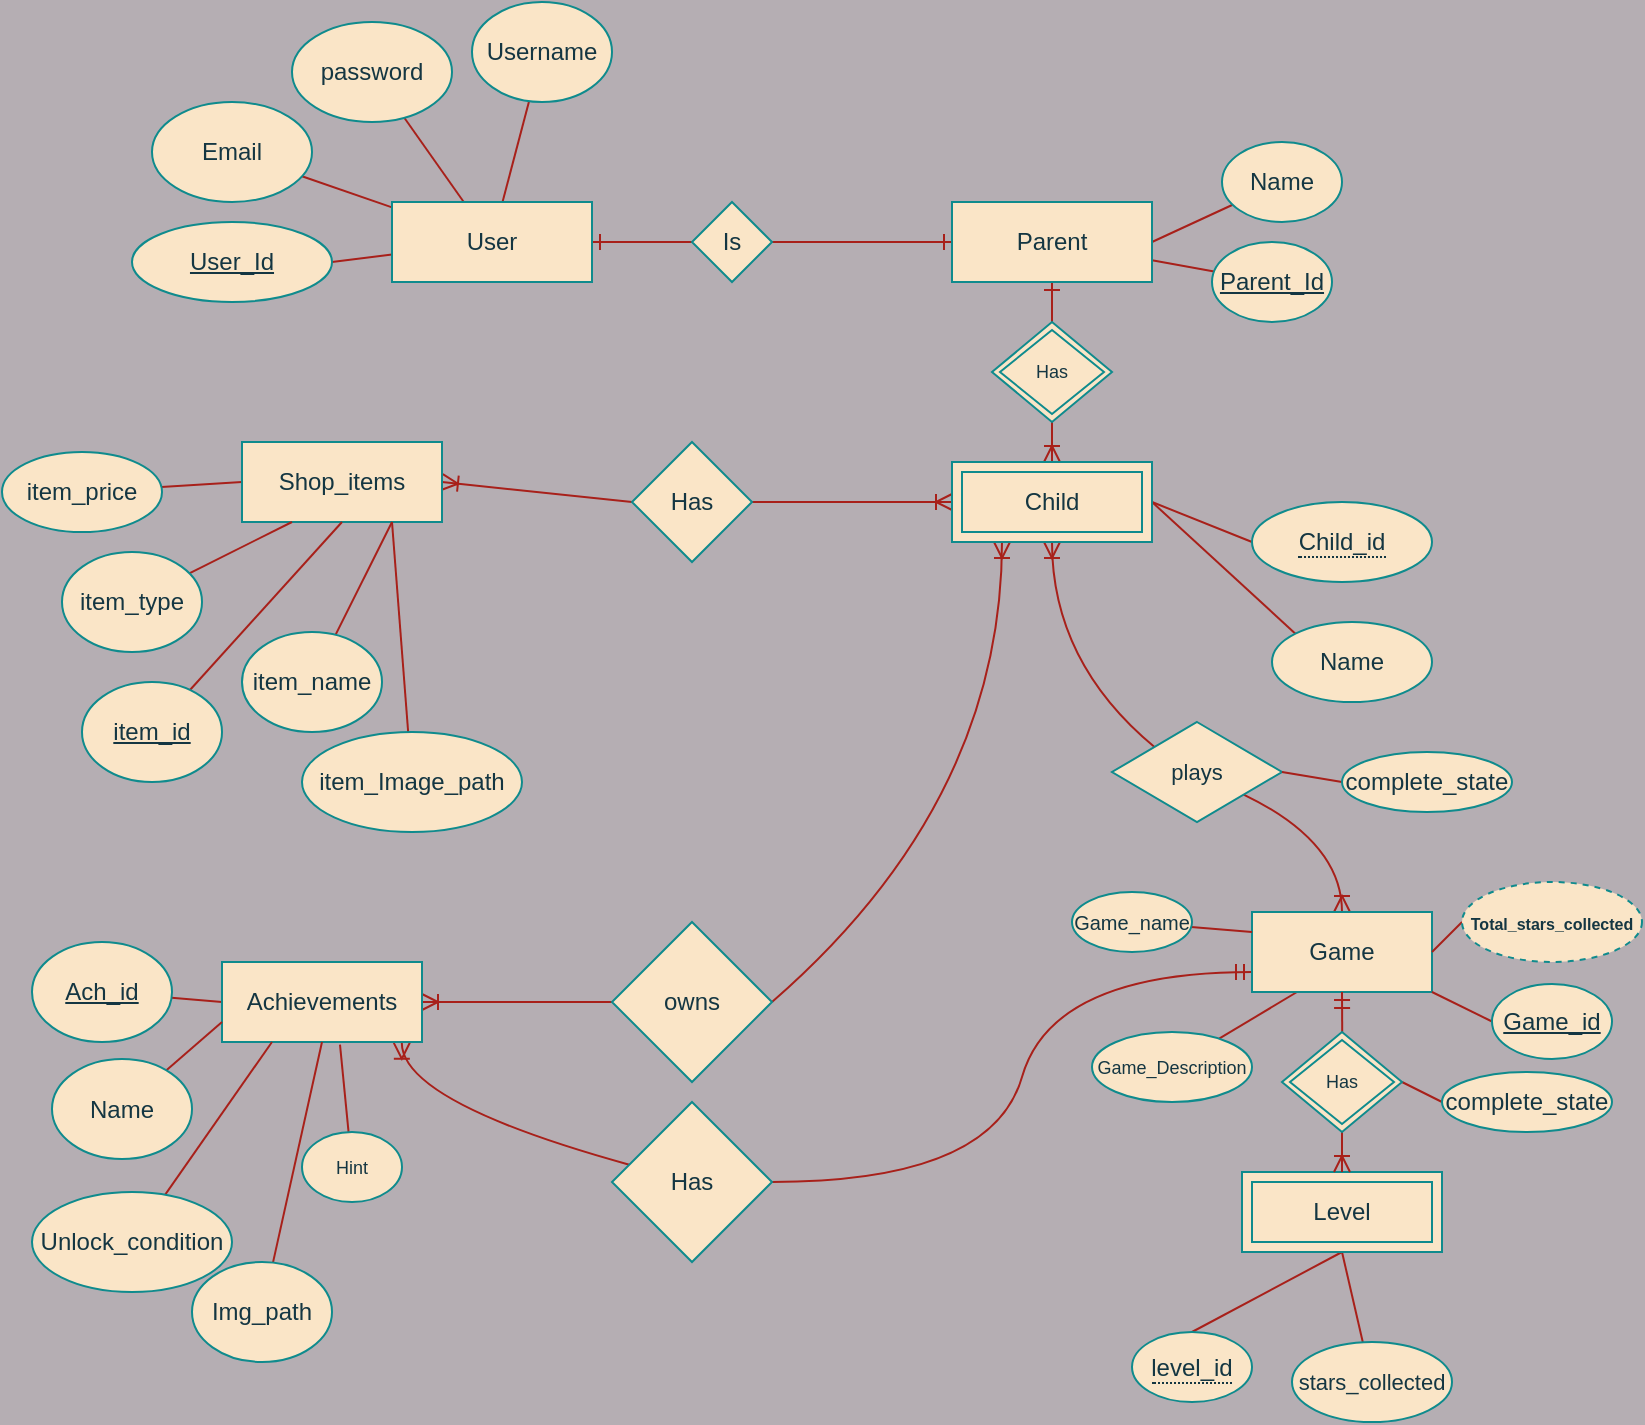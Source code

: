 <mxfile version="20.5.1" type="device"><diagram id="R2lEEEUBdFMjLlhIrx00" name="Page-1"><mxGraphModel dx="822" dy="913" grid="1" gridSize="10" guides="1" tooltips="1" connect="1" arrows="1" fold="1" page="1" pageScale="1" pageWidth="850" pageHeight="1100" background="#B5AEB3" math="0" shadow="0" extFonts="Permanent Marker^https://fonts.googleapis.com/css?family=Permanent+Marker"><root><mxCell id="0"/><mxCell id="1" parent="0"/><mxCell id="LrDNY6gh-SelrB8s0ldX-5" value="" style="rounded=0;orthogonalLoop=1;jettySize=auto;html=1;endArrow=none;endFill=0;labelBackgroundColor=#DAD2D8;strokeColor=#A8201A;fontColor=#143642;curved=1;" parent="1" source="LrDNY6gh-SelrB8s0ldX-3" target="LrDNY6gh-SelrB8s0ldX-4" edge="1"><mxGeometry relative="1" as="geometry"/></mxCell><mxCell id="LrDNY6gh-SelrB8s0ldX-8" value="" style="rounded=0;orthogonalLoop=1;jettySize=auto;html=1;endArrow=none;endFill=0;labelBackgroundColor=#DAD2D8;strokeColor=#A8201A;fontColor=#143642;curved=1;" parent="1" source="LrDNY6gh-SelrB8s0ldX-3" target="LrDNY6gh-SelrB8s0ldX-6" edge="1"><mxGeometry relative="1" as="geometry"/></mxCell><mxCell id="LrDNY6gh-SelrB8s0ldX-10" value="" style="rounded=0;orthogonalLoop=1;jettySize=auto;html=1;endArrow=none;endFill=0;labelBackgroundColor=#DAD2D8;strokeColor=#A8201A;fontColor=#143642;curved=1;" parent="1" source="LrDNY6gh-SelrB8s0ldX-3" target="LrDNY6gh-SelrB8s0ldX-9" edge="1"><mxGeometry relative="1" as="geometry"/></mxCell><mxCell id="LrDNY6gh-SelrB8s0ldX-12" value="" style="rounded=0;orthogonalLoop=1;jettySize=auto;html=1;exitX=1;exitY=0.5;exitDx=0;exitDy=0;endArrow=none;endFill=0;labelBackgroundColor=#DAD2D8;strokeColor=#A8201A;fontColor=#143642;curved=1;" parent="1" source="LrDNY6gh-SelrB8s0ldX-15" target="LrDNY6gh-SelrB8s0ldX-11" edge="1"><mxGeometry relative="1" as="geometry"/></mxCell><mxCell id="LrDNY6gh-SelrB8s0ldX-19" style="edgeStyle=none;rounded=0;orthogonalLoop=1;jettySize=auto;html=1;entryX=1;entryY=0.5;entryDx=0;entryDy=0;endArrow=none;endFill=0;labelBackgroundColor=#DAD2D8;strokeColor=#A8201A;fontColor=#143642;curved=1;" parent="1" source="LrDNY6gh-SelrB8s0ldX-3" target="LrDNY6gh-SelrB8s0ldX-16" edge="1"><mxGeometry relative="1" as="geometry"/></mxCell><mxCell id="LrDNY6gh-SelrB8s0ldX-98" style="edgeStyle=none;rounded=0;orthogonalLoop=1;jettySize=auto;html=1;exitX=1;exitY=0.5;exitDx=0;exitDy=0;entryX=0;entryY=0.5;entryDx=0;entryDy=0;fontSize=11;startArrow=ERone;startFill=0;endArrow=none;endFill=0;labelBackgroundColor=#DAD2D8;strokeColor=#A8201A;fontColor=#143642;curved=1;" parent="1" source="LrDNY6gh-SelrB8s0ldX-3" target="LrDNY6gh-SelrB8s0ldX-95" edge="1"><mxGeometry relative="1" as="geometry"/></mxCell><mxCell id="LrDNY6gh-SelrB8s0ldX-3" value="User" style="whiteSpace=wrap;html=1;align=center;rounded=0;fillColor=#FAE5C7;strokeColor=#0F8B8D;fontColor=#143642;" parent="1" vertex="1"><mxGeometry x="200" y="110" width="100" height="40" as="geometry"/></mxCell><mxCell id="LrDNY6gh-SelrB8s0ldX-4" value="Username" style="ellipse;whiteSpace=wrap;html=1;rounded=0;fillColor=#FAE5C7;strokeColor=#0F8B8D;fontColor=#143642;" parent="1" vertex="1"><mxGeometry x="240" y="10" width="70" height="50" as="geometry"/></mxCell><mxCell id="LrDNY6gh-SelrB8s0ldX-6" value="password" style="ellipse;whiteSpace=wrap;html=1;rounded=0;fillColor=#FAE5C7;strokeColor=#0F8B8D;fontColor=#143642;" parent="1" vertex="1"><mxGeometry x="150" y="20" width="80" height="50" as="geometry"/></mxCell><mxCell id="LrDNY6gh-SelrB8s0ldX-9" value="Email" style="ellipse;whiteSpace=wrap;html=1;rounded=0;fillColor=#FAE5C7;strokeColor=#0F8B8D;fontColor=#143642;" parent="1" vertex="1"><mxGeometry x="80" y="60" width="80" height="50" as="geometry"/></mxCell><mxCell id="LrDNY6gh-SelrB8s0ldX-11" value="Name" style="ellipse;whiteSpace=wrap;html=1;rounded=0;fillColor=#FAE5C7;strokeColor=#0F8B8D;fontColor=#143642;" parent="1" vertex="1"><mxGeometry x="615" y="80" width="60" height="40" as="geometry"/></mxCell><mxCell id="LrDNY6gh-SelrB8s0ldX-18" value="" style="edgeStyle=none;rounded=0;orthogonalLoop=1;jettySize=auto;html=1;endArrow=none;endFill=0;labelBackgroundColor=#DAD2D8;strokeColor=#A8201A;fontColor=#143642;curved=1;" parent="1" source="LrDNY6gh-SelrB8s0ldX-15" target="LrDNY6gh-SelrB8s0ldX-20" edge="1"><mxGeometry relative="1" as="geometry"><mxPoint x="650.0" y="130" as="targetPoint"/></mxGeometry></mxCell><mxCell id="LrDNY6gh-SelrB8s0ldX-96" value="" style="edgeStyle=none;rounded=0;orthogonalLoop=1;jettySize=auto;html=1;fontSize=11;startArrow=ERone;startFill=0;endArrow=none;endFill=0;labelBackgroundColor=#DAD2D8;strokeColor=#A8201A;fontColor=#143642;curved=1;" parent="1" source="LrDNY6gh-SelrB8s0ldX-15" target="LrDNY6gh-SelrB8s0ldX-95" edge="1"><mxGeometry relative="1" as="geometry"/></mxCell><mxCell id="LrDNY6gh-SelrB8s0ldX-100" value="" style="edgeStyle=none;rounded=0;orthogonalLoop=1;jettySize=auto;html=1;fontSize=11;startArrow=ERone;startFill=0;endArrow=none;endFill=0;entryX=0.5;entryY=0;entryDx=0;entryDy=0;labelBackgroundColor=#DAD2D8;strokeColor=#A8201A;fontColor=#143642;curved=1;" parent="1" source="LrDNY6gh-SelrB8s0ldX-15" target="LrDNY6gh-SelrB8s0ldX-122" edge="1"><mxGeometry relative="1" as="geometry"><mxPoint x="530" y="170.0" as="targetPoint"/></mxGeometry></mxCell><mxCell id="LrDNY6gh-SelrB8s0ldX-15" value="Parent" style="whiteSpace=wrap;html=1;align=center;rounded=0;fillColor=#FAE5C7;strokeColor=#0F8B8D;fontColor=#143642;" parent="1" vertex="1"><mxGeometry x="480" y="110" width="100" height="40" as="geometry"/></mxCell><mxCell id="LrDNY6gh-SelrB8s0ldX-16" value="User_Id" style="ellipse;whiteSpace=wrap;html=1;align=center;fontStyle=4;rounded=0;fillColor=#FAE5C7;strokeColor=#0F8B8D;fontColor=#143642;" parent="1" vertex="1"><mxGeometry x="70" y="120" width="100" height="40" as="geometry"/></mxCell><mxCell id="LrDNY6gh-SelrB8s0ldX-20" value="Parent_Id" style="ellipse;whiteSpace=wrap;html=1;align=center;fontStyle=4;rounded=0;fillColor=#FAE5C7;strokeColor=#0F8B8D;fontColor=#143642;" parent="1" vertex="1"><mxGeometry x="610" y="130" width="60" height="40" as="geometry"/></mxCell><mxCell id="LrDNY6gh-SelrB8s0ldX-24" style="edgeStyle=none;rounded=0;orthogonalLoop=1;jettySize=auto;html=1;exitX=1;exitY=0.5;exitDx=0;exitDy=0;entryX=0;entryY=0.5;entryDx=0;entryDy=0;endArrow=none;endFill=0;labelBackgroundColor=#DAD2D8;strokeColor=#A8201A;fontColor=#143642;curved=1;" parent="1" source="LrDNY6gh-SelrB8s0ldX-21" target="LrDNY6gh-SelrB8s0ldX-25" edge="1"><mxGeometry relative="1" as="geometry"><mxPoint x="620.0" y="280" as="targetPoint"/></mxGeometry></mxCell><mxCell id="LrDNY6gh-SelrB8s0ldX-28" style="edgeStyle=none;rounded=0;orthogonalLoop=1;jettySize=auto;html=1;exitX=1;exitY=0.5;exitDx=0;exitDy=0;entryX=0;entryY=0;entryDx=0;entryDy=0;endArrow=none;endFill=0;labelBackgroundColor=#DAD2D8;strokeColor=#A8201A;fontColor=#143642;curved=1;" parent="1" source="LrDNY6gh-SelrB8s0ldX-21" target="LrDNY6gh-SelrB8s0ldX-26" edge="1"><mxGeometry relative="1" as="geometry"/></mxCell><mxCell id="LrDNY6gh-SelrB8s0ldX-94" style="edgeStyle=none;rounded=0;orthogonalLoop=1;jettySize=auto;html=1;exitX=0.5;exitY=1;exitDx=0;exitDy=0;fontSize=11;startArrow=ERoneToMany;startFill=0;endArrow=none;endFill=0;entryX=0;entryY=0;entryDx=0;entryDy=0;labelBackgroundColor=#DAD2D8;strokeColor=#A8201A;fontColor=#143642;curved=1;" parent="1" source="LrDNY6gh-SelrB8s0ldX-21" target="LrDNY6gh-SelrB8s0ldX-89" edge="1"><mxGeometry relative="1" as="geometry"><mxPoint x="560" y="380" as="targetPoint"/><Array as="points"><mxPoint x="530" y="340"/></Array></mxGeometry></mxCell><mxCell id="LrDNY6gh-SelrB8s0ldX-102" style="edgeStyle=none;rounded=0;orthogonalLoop=1;jettySize=auto;html=1;exitX=0.5;exitY=0;exitDx=0;exitDy=0;entryX=0.5;entryY=1;entryDx=0;entryDy=0;fontSize=11;startArrow=ERoneToMany;startFill=0;endArrow=none;endFill=0;labelBackgroundColor=#DAD2D8;strokeColor=#A8201A;fontColor=#143642;curved=1;" parent="1" source="LrDNY6gh-SelrB8s0ldX-21" target="LrDNY6gh-SelrB8s0ldX-122" edge="1"><mxGeometry relative="1" as="geometry"><mxPoint x="530" y="220.0" as="targetPoint"/></mxGeometry></mxCell><mxCell id="LrDNY6gh-SelrB8s0ldX-106" style="edgeStyle=none;rounded=0;orthogonalLoop=1;jettySize=auto;html=1;entryX=1;entryY=0.5;entryDx=0;entryDy=0;fontSize=11;startArrow=ERoneToMany;startFill=0;endArrow=none;endFill=0;exitX=0.25;exitY=1;exitDx=0;exitDy=0;labelBackgroundColor=#DAD2D8;strokeColor=#A8201A;fontColor=#143642;curved=1;" parent="1" source="LrDNY6gh-SelrB8s0ldX-21" target="LrDNY6gh-SelrB8s0ldX-104" edge="1"><mxGeometry relative="1" as="geometry"><Array as="points"><mxPoint x="505" y="410"/></Array></mxGeometry></mxCell><mxCell id="LrDNY6gh-SelrB8s0ldX-118" value="" style="edgeStyle=none;rounded=0;orthogonalLoop=1;jettySize=auto;html=1;fontSize=9;startArrow=ERoneToMany;startFill=0;endArrow=none;endFill=0;labelBackgroundColor=#DAD2D8;strokeColor=#A8201A;fontColor=#143642;curved=1;" parent="1" source="LrDNY6gh-SelrB8s0ldX-21" target="LrDNY6gh-SelrB8s0ldX-117" edge="1"><mxGeometry relative="1" as="geometry"/></mxCell><mxCell id="LrDNY6gh-SelrB8s0ldX-21" value="Child" style="shape=ext;margin=3;double=1;whiteSpace=wrap;html=1;align=center;rounded=0;fillColor=#FAE5C7;strokeColor=#0F8B8D;fontColor=#143642;" parent="1" vertex="1"><mxGeometry x="480" y="240" width="100" height="40" as="geometry"/></mxCell><mxCell id="LrDNY6gh-SelrB8s0ldX-25" value="&lt;span style=&quot;border-bottom: 1px dotted&quot;&gt;Child_id&lt;/span&gt;" style="ellipse;whiteSpace=wrap;html=1;align=center;rounded=0;fillColor=#FAE5C7;strokeColor=#0F8B8D;fontColor=#143642;" parent="1" vertex="1"><mxGeometry x="630" y="260" width="90" height="40" as="geometry"/></mxCell><mxCell id="LrDNY6gh-SelrB8s0ldX-26" value="Name" style="ellipse;whiteSpace=wrap;html=1;rounded=0;fillColor=#FAE5C7;strokeColor=#0F8B8D;fontColor=#143642;" parent="1" vertex="1"><mxGeometry x="640" y="320" width="80" height="40" as="geometry"/></mxCell><mxCell id="LrDNY6gh-SelrB8s0ldX-29" style="edgeStyle=none;rounded=0;orthogonalLoop=1;jettySize=auto;html=1;exitX=1;exitY=0.5;exitDx=0;exitDy=0;labelBackgroundColor=#DAD2D8;strokeColor=#A8201A;fontColor=#143642;curved=1;" parent="1" source="LrDNY6gh-SelrB8s0ldX-25" target="LrDNY6gh-SelrB8s0ldX-25" edge="1"><mxGeometry relative="1" as="geometry"/></mxCell><mxCell id="LrDNY6gh-SelrB8s0ldX-32" value="" style="edgeStyle=none;rounded=0;orthogonalLoop=1;jettySize=auto;html=1;endArrow=none;endFill=0;exitX=0;exitY=0.5;exitDx=0;exitDy=0;labelBackgroundColor=#DAD2D8;strokeColor=#A8201A;fontColor=#143642;curved=1;" parent="1" source="LrDNY6gh-SelrB8s0ldX-30" target="LrDNY6gh-SelrB8s0ldX-31" edge="1"><mxGeometry relative="1" as="geometry"/></mxCell><mxCell id="LrDNY6gh-SelrB8s0ldX-105" value="" style="edgeStyle=none;rounded=0;orthogonalLoop=1;jettySize=auto;html=1;fontSize=11;startArrow=ERoneToMany;startFill=0;endArrow=none;endFill=0;labelBackgroundColor=#DAD2D8;strokeColor=#A8201A;fontColor=#143642;curved=1;" parent="1" source="LrDNY6gh-SelrB8s0ldX-30" target="LrDNY6gh-SelrB8s0ldX-104" edge="1"><mxGeometry relative="1" as="geometry"/></mxCell><mxCell id="LrDNY6gh-SelrB8s0ldX-109" value="" style="edgeStyle=none;rounded=0;orthogonalLoop=1;jettySize=auto;html=1;fontSize=11;startArrow=ERoneToMany;startFill=0;endArrow=none;endFill=0;exitX=0.899;exitY=1.01;exitDx=0;exitDy=0;exitPerimeter=0;labelBackgroundColor=#DAD2D8;strokeColor=#A8201A;fontColor=#143642;curved=1;" parent="1" source="LrDNY6gh-SelrB8s0ldX-30" target="LrDNY6gh-SelrB8s0ldX-108" edge="1"><mxGeometry relative="1" as="geometry"><Array as="points"><mxPoint x="205" y="560"/></Array></mxGeometry></mxCell><mxCell id="LrDNY6gh-SelrB8s0ldX-30" value="Achievements" style="whiteSpace=wrap;html=1;align=center;flipH=0;flipV=0;rounded=0;fillColor=#FAE5C7;strokeColor=#0F8B8D;fontColor=#143642;" parent="1" vertex="1"><mxGeometry x="115" y="490" width="100" height="40" as="geometry"/></mxCell><mxCell id="LrDNY6gh-SelrB8s0ldX-31" value="Ach_id" style="ellipse;whiteSpace=wrap;html=1;fontStyle=4;flipH=0;flipV=0;rounded=0;fillColor=#FAE5C7;strokeColor=#0F8B8D;fontColor=#143642;" parent="1" vertex="1"><mxGeometry x="20" y="480" width="70" height="50" as="geometry"/></mxCell><mxCell id="LrDNY6gh-SelrB8s0ldX-33" value="" style="edgeStyle=none;rounded=0;orthogonalLoop=1;jettySize=auto;html=1;exitX=0;exitY=0.75;exitDx=0;exitDy=0;endArrow=none;endFill=0;labelBackgroundColor=#DAD2D8;strokeColor=#A8201A;fontColor=#143642;curved=1;" parent="1" source="LrDNY6gh-SelrB8s0ldX-30" target="LrDNY6gh-SelrB8s0ldX-34" edge="1"><mxGeometry relative="1" as="geometry"><mxPoint x="185" y="575.556" as="sourcePoint"/></mxGeometry></mxCell><mxCell id="LrDNY6gh-SelrB8s0ldX-34" value="Name" style="ellipse;whiteSpace=wrap;html=1;flipH=0;flipV=0;rounded=0;fillColor=#FAE5C7;strokeColor=#0F8B8D;fontColor=#143642;" parent="1" vertex="1"><mxGeometry x="30" y="538.5" width="70" height="50" as="geometry"/></mxCell><mxCell id="LrDNY6gh-SelrB8s0ldX-35" value="" style="edgeStyle=none;rounded=0;orthogonalLoop=1;jettySize=auto;html=1;exitX=0.59;exitY=1.033;exitDx=0;exitDy=0;exitPerimeter=0;endArrow=none;endFill=0;labelBackgroundColor=#DAD2D8;strokeColor=#A8201A;fontColor=#143642;curved=1;" parent="1" source="LrDNY6gh-SelrB8s0ldX-30" target="LrDNY6gh-SelrB8s0ldX-36" edge="1"><mxGeometry relative="1" as="geometry"><mxPoint x="94.24" y="540.872" as="sourcePoint"/></mxGeometry></mxCell><mxCell id="LrDNY6gh-SelrB8s0ldX-36" value="Hint" style="ellipse;whiteSpace=wrap;html=1;flipH=0;flipV=0;fontSize=9;rounded=0;fillColor=#FAE5C7;strokeColor=#0F8B8D;fontColor=#143642;" parent="1" vertex="1"><mxGeometry x="155" y="575" width="50" height="35" as="geometry"/></mxCell><mxCell id="LrDNY6gh-SelrB8s0ldX-37" value="" style="edgeStyle=none;rounded=0;orthogonalLoop=1;jettySize=auto;html=1;exitX=0.5;exitY=1;exitDx=0;exitDy=0;endArrow=none;endFill=0;labelBackgroundColor=#DAD2D8;strokeColor=#A8201A;fontColor=#143642;curved=1;" parent="1" source="LrDNY6gh-SelrB8s0ldX-30" target="LrDNY6gh-SelrB8s0ldX-38" edge="1"><mxGeometry relative="1" as="geometry"><mxPoint x="5" y="595.556" as="sourcePoint"/></mxGeometry></mxCell><mxCell id="LrDNY6gh-SelrB8s0ldX-38" value="Img_path" style="ellipse;whiteSpace=wrap;html=1;flipH=0;flipV=0;rounded=0;fillColor=#FAE5C7;strokeColor=#0F8B8D;fontColor=#143642;" parent="1" vertex="1"><mxGeometry x="100" y="640" width="70" height="50" as="geometry"/></mxCell><mxCell id="LrDNY6gh-SelrB8s0ldX-39" value="" style="edgeStyle=none;rounded=0;orthogonalLoop=1;jettySize=auto;html=1;exitX=0.25;exitY=1;exitDx=0;exitDy=0;endArrow=none;endFill=0;labelBackgroundColor=#DAD2D8;strokeColor=#A8201A;fontColor=#143642;curved=1;" parent="1" source="LrDNY6gh-SelrB8s0ldX-30" target="LrDNY6gh-SelrB8s0ldX-40" edge="1"><mxGeometry relative="1" as="geometry"><mxPoint x="-10" y="575.556" as="sourcePoint"/></mxGeometry></mxCell><mxCell id="LrDNY6gh-SelrB8s0ldX-40" value="Unlock_condition" style="ellipse;whiteSpace=wrap;html=1;flipH=0;flipV=0;rounded=0;fillColor=#FAE5C7;strokeColor=#0F8B8D;fontColor=#143642;" parent="1" vertex="1"><mxGeometry x="20" y="605" width="100" height="50" as="geometry"/></mxCell><mxCell id="LrDNY6gh-SelrB8s0ldX-53" style="edgeStyle=none;rounded=0;orthogonalLoop=1;jettySize=auto;html=1;exitX=0;exitY=0.5;exitDx=0;exitDy=0;endArrow=none;endFill=0;labelBackgroundColor=#DAD2D8;strokeColor=#A8201A;fontColor=#143642;curved=1;" parent="1" source="LrDNY6gh-SelrB8s0ldX-43" target="LrDNY6gh-SelrB8s0ldX-52" edge="1"><mxGeometry relative="1" as="geometry"/></mxCell><mxCell id="LrDNY6gh-SelrB8s0ldX-119" style="edgeStyle=none;rounded=0;orthogonalLoop=1;jettySize=auto;html=1;exitX=1;exitY=0.5;exitDx=0;exitDy=0;entryX=0;entryY=0.5;entryDx=0;entryDy=0;fontSize=9;startArrow=ERoneToMany;startFill=0;endArrow=none;endFill=0;labelBackgroundColor=#DAD2D8;strokeColor=#A8201A;fontColor=#143642;curved=1;" parent="1" source="LrDNY6gh-SelrB8s0ldX-43" target="LrDNY6gh-SelrB8s0ldX-117" edge="1"><mxGeometry relative="1" as="geometry"/></mxCell><mxCell id="LrDNY6gh-SelrB8s0ldX-43" value="Shop_items" style="whiteSpace=wrap;html=1;align=center;rounded=0;fillColor=#FAE5C7;strokeColor=#0F8B8D;fontColor=#143642;" parent="1" vertex="1"><mxGeometry x="125" y="230" width="100" height="40" as="geometry"/></mxCell><mxCell id="LrDNY6gh-SelrB8s0ldX-44" value="" style="edgeStyle=none;rounded=0;orthogonalLoop=1;jettySize=auto;html=1;exitX=0.5;exitY=1;exitDx=0;exitDy=0;endArrow=none;endFill=0;labelBackgroundColor=#DAD2D8;strokeColor=#A8201A;fontColor=#143642;curved=1;" parent="1" source="LrDNY6gh-SelrB8s0ldX-43" target="LrDNY6gh-SelrB8s0ldX-45" edge="1"><mxGeometry relative="1" as="geometry"><mxPoint x="105" y="330.556" as="sourcePoint"/></mxGeometry></mxCell><mxCell id="LrDNY6gh-SelrB8s0ldX-45" value="&lt;u&gt;item_id&lt;/u&gt;" style="ellipse;whiteSpace=wrap;html=1;rounded=0;fillColor=#FAE5C7;strokeColor=#0F8B8D;fontColor=#143642;" parent="1" vertex="1"><mxGeometry x="45" y="350" width="70" height="50" as="geometry"/></mxCell><mxCell id="LrDNY6gh-SelrB8s0ldX-46" value="" style="edgeStyle=none;rounded=0;orthogonalLoop=1;jettySize=auto;html=1;exitX=0.25;exitY=1;exitDx=0;exitDy=0;endArrow=none;endFill=0;labelBackgroundColor=#DAD2D8;strokeColor=#A8201A;fontColor=#143642;curved=1;" parent="1" source="LrDNY6gh-SelrB8s0ldX-43" target="LrDNY6gh-SelrB8s0ldX-47" edge="1"><mxGeometry relative="1" as="geometry"><mxPoint x="125.0" y="270" as="sourcePoint"/></mxGeometry></mxCell><mxCell id="LrDNY6gh-SelrB8s0ldX-47" value="item_type" style="ellipse;whiteSpace=wrap;html=1;rounded=0;fillColor=#FAE5C7;strokeColor=#0F8B8D;fontColor=#143642;" parent="1" vertex="1"><mxGeometry x="35" y="285" width="70" height="50" as="geometry"/></mxCell><mxCell id="LrDNY6gh-SelrB8s0ldX-48" value="" style="edgeStyle=none;rounded=0;orthogonalLoop=1;jettySize=auto;html=1;exitX=0.75;exitY=1;exitDx=0;exitDy=0;endArrow=none;endFill=0;labelBackgroundColor=#DAD2D8;strokeColor=#A8201A;fontColor=#143642;curved=1;" parent="1" source="LrDNY6gh-SelrB8s0ldX-43" target="LrDNY6gh-SelrB8s0ldX-49" edge="1"><mxGeometry relative="1" as="geometry"><mxPoint x="215.0" y="270" as="sourcePoint"/></mxGeometry></mxCell><mxCell id="LrDNY6gh-SelrB8s0ldX-49" value="item_name" style="ellipse;whiteSpace=wrap;html=1;rounded=0;fillColor=#FAE5C7;strokeColor=#0F8B8D;fontColor=#143642;" parent="1" vertex="1"><mxGeometry x="125" y="325" width="70" height="50" as="geometry"/></mxCell><mxCell id="LrDNY6gh-SelrB8s0ldX-50" value="" style="edgeStyle=none;rounded=0;orthogonalLoop=1;jettySize=auto;html=1;exitX=0.75;exitY=1;exitDx=0;exitDy=0;endArrow=none;endFill=0;labelBackgroundColor=#DAD2D8;strokeColor=#A8201A;fontColor=#143642;curved=1;" parent="1" source="LrDNY6gh-SelrB8s0ldX-43" target="LrDNY6gh-SelrB8s0ldX-51" edge="1"><mxGeometry relative="1" as="geometry"><mxPoint x="225.0" y="270" as="sourcePoint"/></mxGeometry></mxCell><mxCell id="LrDNY6gh-SelrB8s0ldX-51" value="item_Image_path" style="ellipse;whiteSpace=wrap;html=1;rounded=0;fillColor=#FAE5C7;strokeColor=#0F8B8D;fontColor=#143642;" parent="1" vertex="1"><mxGeometry x="155" y="375" width="110" height="50" as="geometry"/></mxCell><mxCell id="LrDNY6gh-SelrB8s0ldX-52" value="item_price" style="ellipse;whiteSpace=wrap;html=1;rounded=0;fillColor=#FAE5C7;strokeColor=#0F8B8D;fontColor=#143642;" parent="1" vertex="1"><mxGeometry x="5" y="235" width="80" height="40" as="geometry"/></mxCell><mxCell id="LrDNY6gh-SelrB8s0ldX-82" style="edgeStyle=none;rounded=0;orthogonalLoop=1;jettySize=auto;html=1;exitX=0.25;exitY=1;exitDx=0;exitDy=0;endArrow=none;endFill=0;labelBackgroundColor=#DAD2D8;strokeColor=#A8201A;fontColor=#143642;curved=1;" parent="1" source="LrDNY6gh-SelrB8s0ldX-54" target="LrDNY6gh-SelrB8s0ldX-81" edge="1"><mxGeometry relative="1" as="geometry"/></mxCell><mxCell id="LrDNY6gh-SelrB8s0ldX-93" value="" style="edgeStyle=none;rounded=0;orthogonalLoop=1;jettySize=auto;html=1;fontSize=11;startArrow=ERoneToMany;startFill=0;endArrow=none;endFill=0;labelBackgroundColor=#DAD2D8;strokeColor=#A8201A;fontColor=#143642;curved=1;" parent="1" source="LrDNY6gh-SelrB8s0ldX-54" target="LrDNY6gh-SelrB8s0ldX-89" edge="1"><mxGeometry relative="1" as="geometry"><Array as="points"><mxPoint x="675" y="430"/></Array></mxGeometry></mxCell><mxCell id="LrDNY6gh-SelrB8s0ldX-113" style="edgeStyle=none;rounded=0;orthogonalLoop=1;jettySize=auto;html=1;exitX=0;exitY=0.75;exitDx=0;exitDy=0;entryX=1;entryY=0.5;entryDx=0;entryDy=0;fontSize=9;startArrow=ERmandOne;startFill=0;endArrow=none;endFill=0;labelBackgroundColor=#DAD2D8;strokeColor=#A8201A;fontColor=#143642;curved=1;" parent="1" source="LrDNY6gh-SelrB8s0ldX-54" target="LrDNY6gh-SelrB8s0ldX-108" edge="1"><mxGeometry relative="1" as="geometry"><Array as="points"><mxPoint x="530" y="495"/><mxPoint x="500" y="600"/></Array></mxGeometry></mxCell><mxCell id="LrDNY6gh-SelrB8s0ldX-54" value="Game" style="whiteSpace=wrap;html=1;align=center;rounded=0;fillColor=#FAE5C7;strokeColor=#0F8B8D;fontColor=#143642;" parent="1" vertex="1"><mxGeometry x="630" y="465" width="90" height="40" as="geometry"/></mxCell><mxCell id="LrDNY6gh-SelrB8s0ldX-60" style="edgeStyle=none;rounded=0;orthogonalLoop=1;jettySize=auto;html=1;exitX=0.5;exitY=1;exitDx=0;exitDy=0;entryX=0.5;entryY=0;entryDx=0;entryDy=0;endArrow=none;endFill=0;labelBackgroundColor=#DAD2D8;strokeColor=#A8201A;fontColor=#143642;curved=1;" parent="1" source="LrDNY6gh-SelrB8s0ldX-56" target="LrDNY6gh-SelrB8s0ldX-59" edge="1"><mxGeometry relative="1" as="geometry"/></mxCell><mxCell id="LrDNY6gh-SelrB8s0ldX-62" style="edgeStyle=none;rounded=0;orthogonalLoop=1;jettySize=auto;html=1;exitX=0.5;exitY=1;exitDx=0;exitDy=0;endArrow=none;endFill=0;labelBackgroundColor=#DAD2D8;strokeColor=#A8201A;fontColor=#143642;curved=1;" parent="1" source="LrDNY6gh-SelrB8s0ldX-56" target="LrDNY6gh-SelrB8s0ldX-61" edge="1"><mxGeometry relative="1" as="geometry"/></mxCell><mxCell id="LrDNY6gh-SelrB8s0ldX-56" value="Level" style="shape=ext;margin=3;double=1;whiteSpace=wrap;html=1;align=center;rounded=0;fillColor=#FAE5C7;strokeColor=#0F8B8D;fontColor=#143642;" parent="1" vertex="1"><mxGeometry x="625" y="595" width="100" height="40" as="geometry"/></mxCell><mxCell id="LrDNY6gh-SelrB8s0ldX-59" value="&lt;span style=&quot;border-bottom: 1px dotted&quot;&gt;level_id&lt;/span&gt;" style="ellipse;whiteSpace=wrap;html=1;align=center;rounded=0;fillColor=#FAE5C7;strokeColor=#0F8B8D;fontColor=#143642;" parent="1" vertex="1"><mxGeometry x="570" y="675" width="60" height="35" as="geometry"/></mxCell><mxCell id="LrDNY6gh-SelrB8s0ldX-61" value="&lt;font style=&quot;font-size: 11px;&quot;&gt;stars_collected&lt;/font&gt;" style="ellipse;whiteSpace=wrap;html=1;align=center;rounded=0;fillColor=#FAE5C7;strokeColor=#0F8B8D;fontColor=#143642;" parent="1" vertex="1"><mxGeometry x="650" y="680" width="80" height="40" as="geometry"/></mxCell><mxCell id="LrDNY6gh-SelrB8s0ldX-88" style="edgeStyle=none;rounded=0;orthogonalLoop=1;jettySize=auto;html=1;exitX=0;exitY=0.5;exitDx=0;exitDy=0;entryX=1;entryY=0.5;entryDx=0;entryDy=0;fontSize=11;endArrow=none;endFill=0;labelBackgroundColor=#DAD2D8;strokeColor=#A8201A;fontColor=#143642;curved=1;" parent="1" source="LrDNY6gh-SelrB8s0ldX-70" target="LrDNY6gh-SelrB8s0ldX-123" edge="1"><mxGeometry relative="1" as="geometry"><mxPoint x="710" y="550" as="targetPoint"/></mxGeometry></mxCell><mxCell id="LrDNY6gh-SelrB8s0ldX-70" value="complete_state" style="ellipse;whiteSpace=wrap;html=1;align=center;rounded=0;fillColor=#FAE5C7;strokeColor=#0F8B8D;fontColor=#143642;" parent="1" vertex="1"><mxGeometry x="725" y="545" width="85" height="30" as="geometry"/></mxCell><mxCell id="LrDNY6gh-SelrB8s0ldX-85" style="edgeStyle=none;rounded=0;orthogonalLoop=1;jettySize=auto;html=1;exitX=0;exitY=0.5;exitDx=0;exitDy=0;entryX=1;entryY=1;entryDx=0;entryDy=0;endArrow=none;endFill=0;labelBackgroundColor=#DAD2D8;strokeColor=#A8201A;fontColor=#143642;curved=1;" parent="1" source="LrDNY6gh-SelrB8s0ldX-74" target="LrDNY6gh-SelrB8s0ldX-54" edge="1"><mxGeometry relative="1" as="geometry"/></mxCell><mxCell id="LrDNY6gh-SelrB8s0ldX-74" value="Game_id" style="ellipse;whiteSpace=wrap;html=1;align=center;fontStyle=4;rounded=0;fillColor=#FAE5C7;strokeColor=#0F8B8D;fontColor=#143642;" parent="1" vertex="1"><mxGeometry x="750" y="501" width="60" height="37.5" as="geometry"/></mxCell><mxCell id="LrDNY6gh-SelrB8s0ldX-84" style="edgeStyle=none;rounded=0;orthogonalLoop=1;jettySize=auto;html=1;exitX=0;exitY=0.5;exitDx=0;exitDy=0;endArrow=none;endFill=0;entryX=1;entryY=0.5;entryDx=0;entryDy=0;labelBackgroundColor=#DAD2D8;strokeColor=#A8201A;fontColor=#143642;curved=1;" parent="1" source="LrDNY6gh-SelrB8s0ldX-78" target="LrDNY6gh-SelrB8s0ldX-54" edge="1"><mxGeometry relative="1" as="geometry"><mxPoint x="630.0" y="470" as="targetPoint"/></mxGeometry></mxCell><mxCell id="LrDNY6gh-SelrB8s0ldX-78" value="&lt;font size=&quot;1&quot; style=&quot;&quot;&gt;&lt;b style=&quot;font-size: 8px;&quot;&gt;Total_stars_collected&lt;/b&gt;&lt;/font&gt;" style="ellipse;whiteSpace=wrap;html=1;align=center;dashed=1;rounded=0;fillColor=#FAE5C7;strokeColor=#0F8B8D;fontColor=#143642;" parent="1" vertex="1"><mxGeometry x="735" y="450" width="90" height="40" as="geometry"/></mxCell><mxCell id="LrDNY6gh-SelrB8s0ldX-80" style="edgeStyle=none;rounded=0;orthogonalLoop=1;jettySize=auto;html=1;entryX=0;entryY=0.25;entryDx=0;entryDy=0;endArrow=none;endFill=0;labelBackgroundColor=#DAD2D8;strokeColor=#A8201A;fontColor=#143642;curved=1;" parent="1" source="LrDNY6gh-SelrB8s0ldX-79" target="LrDNY6gh-SelrB8s0ldX-54" edge="1"><mxGeometry relative="1" as="geometry"/></mxCell><mxCell id="LrDNY6gh-SelrB8s0ldX-79" value="&lt;font style=&quot;font-size: 10px;&quot;&gt;Game_name&lt;/font&gt;" style="ellipse;whiteSpace=wrap;html=1;align=center;rounded=0;fillColor=#FAE5C7;strokeColor=#0F8B8D;fontColor=#143642;" parent="1" vertex="1"><mxGeometry x="540" y="455" width="60" height="30" as="geometry"/></mxCell><mxCell id="LrDNY6gh-SelrB8s0ldX-81" value="&lt;font style=&quot;font-size: 9px;&quot;&gt;Game_Description&lt;/font&gt;" style="ellipse;whiteSpace=wrap;html=1;align=center;fontSize=9;rounded=0;fillColor=#FAE5C7;strokeColor=#0F8B8D;fontColor=#143642;" parent="1" vertex="1"><mxGeometry x="550" y="525" width="80" height="35" as="geometry"/></mxCell><mxCell id="LrDNY6gh-SelrB8s0ldX-86" value="" style="fontSize=12;html=1;endArrow=ERoneToMany;rounded=0;entryX=0.5;entryY=0;entryDx=0;entryDy=0;labelBackgroundColor=#DAD2D8;strokeColor=#A8201A;fontColor=#143642;curved=1;" parent="1" source="LrDNY6gh-SelrB8s0ldX-123" target="LrDNY6gh-SelrB8s0ldX-56" edge="1"><mxGeometry width="100" height="100" relative="1" as="geometry"><mxPoint x="675" y="575" as="sourcePoint"/><mxPoint x="720" y="490" as="targetPoint"/></mxGeometry></mxCell><mxCell id="LrDNY6gh-SelrB8s0ldX-87" value="" style="fontSize=12;html=1;endArrow=ERmandOne;rounded=0;entryX=0.5;entryY=1;entryDx=0;entryDy=0;exitX=0.502;exitY=0.04;exitDx=0;exitDy=0;exitPerimeter=0;labelBackgroundColor=#DAD2D8;strokeColor=#A8201A;fontColor=#143642;curved=1;" parent="1" source="LrDNY6gh-SelrB8s0ldX-123" target="LrDNY6gh-SelrB8s0ldX-54" edge="1"><mxGeometry width="100" height="100" relative="1" as="geometry"><mxPoint x="675" y="525" as="sourcePoint"/><mxPoint x="720" y="490" as="targetPoint"/></mxGeometry></mxCell><mxCell id="LrDNY6gh-SelrB8s0ldX-89" value="plays" style="shape=rhombus;perimeter=rhombusPerimeter;whiteSpace=wrap;html=1;align=center;fontSize=11;rounded=0;fillColor=#FAE5C7;strokeColor=#0F8B8D;fontColor=#143642;" parent="1" vertex="1"><mxGeometry x="560" y="370" width="85" height="50" as="geometry"/></mxCell><mxCell id="LrDNY6gh-SelrB8s0ldX-95" value="Is" style="rhombus;whiteSpace=wrap;html=1;rounded=0;fillColor=#FAE5C7;strokeColor=#0F8B8D;fontColor=#143642;" parent="1" vertex="1"><mxGeometry x="350" y="110" width="40" height="40" as="geometry"/></mxCell><mxCell id="LrDNY6gh-SelrB8s0ldX-104" value="owns" style="rhombus;whiteSpace=wrap;html=1;rounded=0;fillColor=#FAE5C7;strokeColor=#0F8B8D;fontColor=#143642;" parent="1" vertex="1"><mxGeometry x="310" y="470" width="80" height="80" as="geometry"/></mxCell><mxCell id="LrDNY6gh-SelrB8s0ldX-108" value="Has" style="rhombus;whiteSpace=wrap;html=1;rounded=0;fillColor=#FAE5C7;strokeColor=#0F8B8D;fontColor=#143642;" parent="1" vertex="1"><mxGeometry x="310" y="560" width="80" height="80" as="geometry"/></mxCell><mxCell id="LrDNY6gh-SelrB8s0ldX-117" value="Has" style="rhombus;whiteSpace=wrap;html=1;rounded=0;fillColor=#FAE5C7;strokeColor=#0F8B8D;fontColor=#143642;" parent="1" vertex="1"><mxGeometry x="320" y="230" width="60" height="60" as="geometry"/></mxCell><mxCell id="LrDNY6gh-SelrB8s0ldX-120" style="edgeStyle=none;rounded=0;orthogonalLoop=1;jettySize=auto;html=1;exitX=0;exitY=0.5;exitDx=0;exitDy=0;entryX=1;entryY=0.5;entryDx=0;entryDy=0;fontSize=11;endArrow=none;endFill=0;labelBackgroundColor=#DAD2D8;strokeColor=#A8201A;fontColor=#143642;curved=1;" parent="1" source="bdDJRLzLq-5M22E1REHO-1" edge="1"><mxGeometry relative="1" as="geometry"><mxPoint x="645" y="395" as="targetPoint"/><mxPoint x="670" y="400" as="sourcePoint"/></mxGeometry></mxCell><mxCell id="LrDNY6gh-SelrB8s0ldX-122" value="Has" style="shape=rhombus;double=1;perimeter=rhombusPerimeter;whiteSpace=wrap;html=1;align=center;fontSize=9;fillColor=#FAE5C7;strokeColor=#0F8B8D;fontColor=#143642;rounded=0;" parent="1" vertex="1"><mxGeometry x="500" y="170" width="60" height="50" as="geometry"/></mxCell><mxCell id="LrDNY6gh-SelrB8s0ldX-123" value="Has" style="shape=rhombus;double=1;perimeter=rhombusPerimeter;whiteSpace=wrap;html=1;align=center;fontSize=9;fillColor=#FAE5C7;strokeColor=#0F8B8D;fontColor=#143642;rounded=0;" parent="1" vertex="1"><mxGeometry x="645" y="525" width="60" height="50" as="geometry"/></mxCell><mxCell id="bdDJRLzLq-5M22E1REHO-1" value="complete_state" style="ellipse;whiteSpace=wrap;html=1;align=center;rounded=0;fillColor=#FAE5C7;strokeColor=#0F8B8D;fontColor=#143642;" vertex="1" parent="1"><mxGeometry x="675" y="385" width="85" height="30" as="geometry"/></mxCell></root></mxGraphModel></diagram></mxfile>